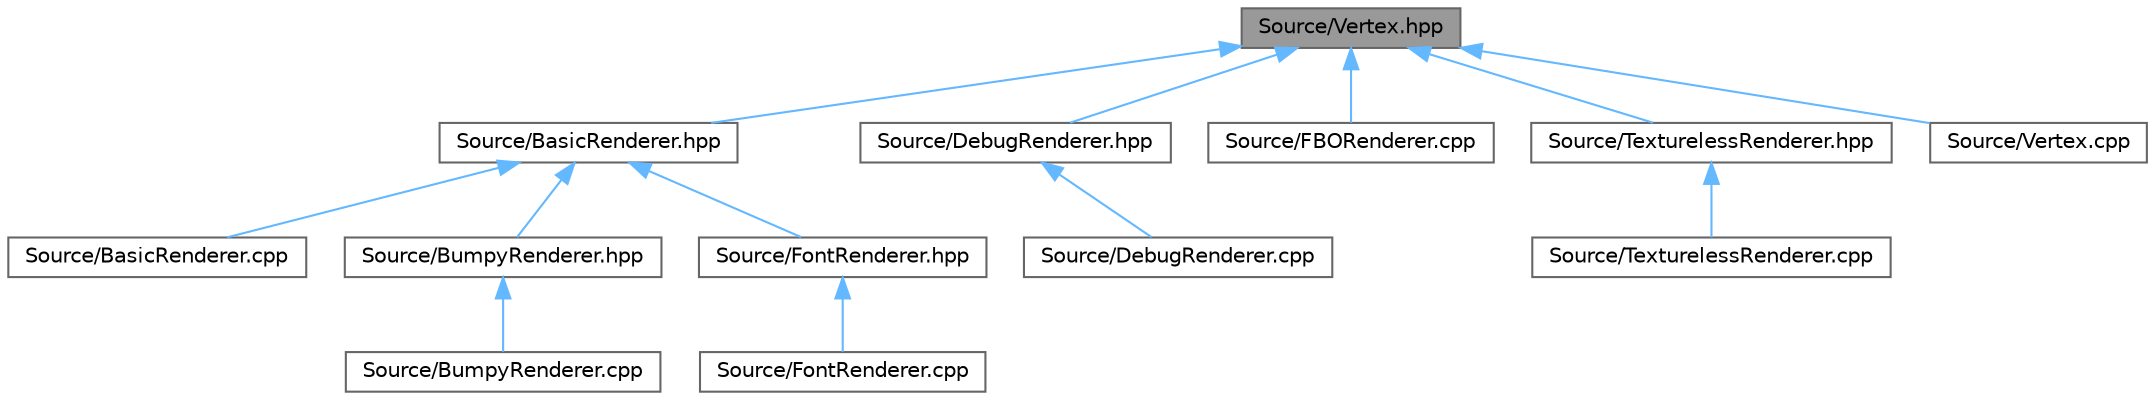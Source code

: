 digraph "Source/Vertex.hpp"
{
 // INTERACTIVE_SVG=YES
 // LATEX_PDF_SIZE
  bgcolor="transparent";
  edge [fontname=Helvetica,fontsize=10,labelfontname=Helvetica,labelfontsize=10];
  node [fontname=Helvetica,fontsize=10,shape=box,height=0.2,width=0.4];
  Node1 [label="Source/Vertex.hpp",height=0.2,width=0.4,color="gray40", fillcolor="grey60", style="filled", fontcolor="black",tooltip=" "];
  Node1 -> Node2 [dir="back",color="steelblue1",style="solid"];
  Node2 [label="Source/BasicRenderer.hpp",height=0.2,width=0.4,color="grey40", fillcolor="white", style="filled",URL="$_basic_renderer_8hpp.html",tooltip=" "];
  Node2 -> Node3 [dir="back",color="steelblue1",style="solid"];
  Node3 [label="Source/BasicRenderer.cpp",height=0.2,width=0.4,color="grey40", fillcolor="white", style="filled",URL="$_basic_renderer_8cpp.html",tooltip=" "];
  Node2 -> Node4 [dir="back",color="steelblue1",style="solid"];
  Node4 [label="Source/BumpyRenderer.hpp",height=0.2,width=0.4,color="grey40", fillcolor="white", style="filled",URL="$_bumpy_renderer_8hpp.html",tooltip=" "];
  Node4 -> Node5 [dir="back",color="steelblue1",style="solid"];
  Node5 [label="Source/BumpyRenderer.cpp",height=0.2,width=0.4,color="grey40", fillcolor="white", style="filled",URL="$_bumpy_renderer_8cpp.html",tooltip=" "];
  Node2 -> Node6 [dir="back",color="steelblue1",style="solid"];
  Node6 [label="Source/FontRenderer.hpp",height=0.2,width=0.4,color="grey40", fillcolor="white", style="filled",URL="$_font_renderer_8hpp.html",tooltip=" "];
  Node6 -> Node7 [dir="back",color="steelblue1",style="solid"];
  Node7 [label="Source/FontRenderer.cpp",height=0.2,width=0.4,color="grey40", fillcolor="white", style="filled",URL="$_font_renderer_8cpp.html",tooltip=" "];
  Node1 -> Node8 [dir="back",color="steelblue1",style="solid"];
  Node8 [label="Source/DebugRenderer.hpp",height=0.2,width=0.4,color="grey40", fillcolor="white", style="filled",URL="$_debug_renderer_8hpp.html",tooltip=" "];
  Node8 -> Node9 [dir="back",color="steelblue1",style="solid"];
  Node9 [label="Source/DebugRenderer.cpp",height=0.2,width=0.4,color="grey40", fillcolor="white", style="filled",URL="$_debug_renderer_8cpp.html",tooltip=" "];
  Node1 -> Node10 [dir="back",color="steelblue1",style="solid"];
  Node10 [label="Source/FBORenderer.cpp",height=0.2,width=0.4,color="grey40", fillcolor="white", style="filled",URL="$_f_b_o_renderer_8cpp.html",tooltip=" "];
  Node1 -> Node11 [dir="back",color="steelblue1",style="solid"];
  Node11 [label="Source/TexturelessRenderer.hpp",height=0.2,width=0.4,color="grey40", fillcolor="white", style="filled",URL="$_textureless_renderer_8hpp.html",tooltip=" "];
  Node11 -> Node12 [dir="back",color="steelblue1",style="solid"];
  Node12 [label="Source/TexturelessRenderer.cpp",height=0.2,width=0.4,color="grey40", fillcolor="white", style="filled",URL="$_textureless_renderer_8cpp.html",tooltip=" "];
  Node1 -> Node13 [dir="back",color="steelblue1",style="solid"];
  Node13 [label="Source/Vertex.cpp",height=0.2,width=0.4,color="grey40", fillcolor="white", style="filled",URL="$_vertex_8cpp.html",tooltip=" "];
}
